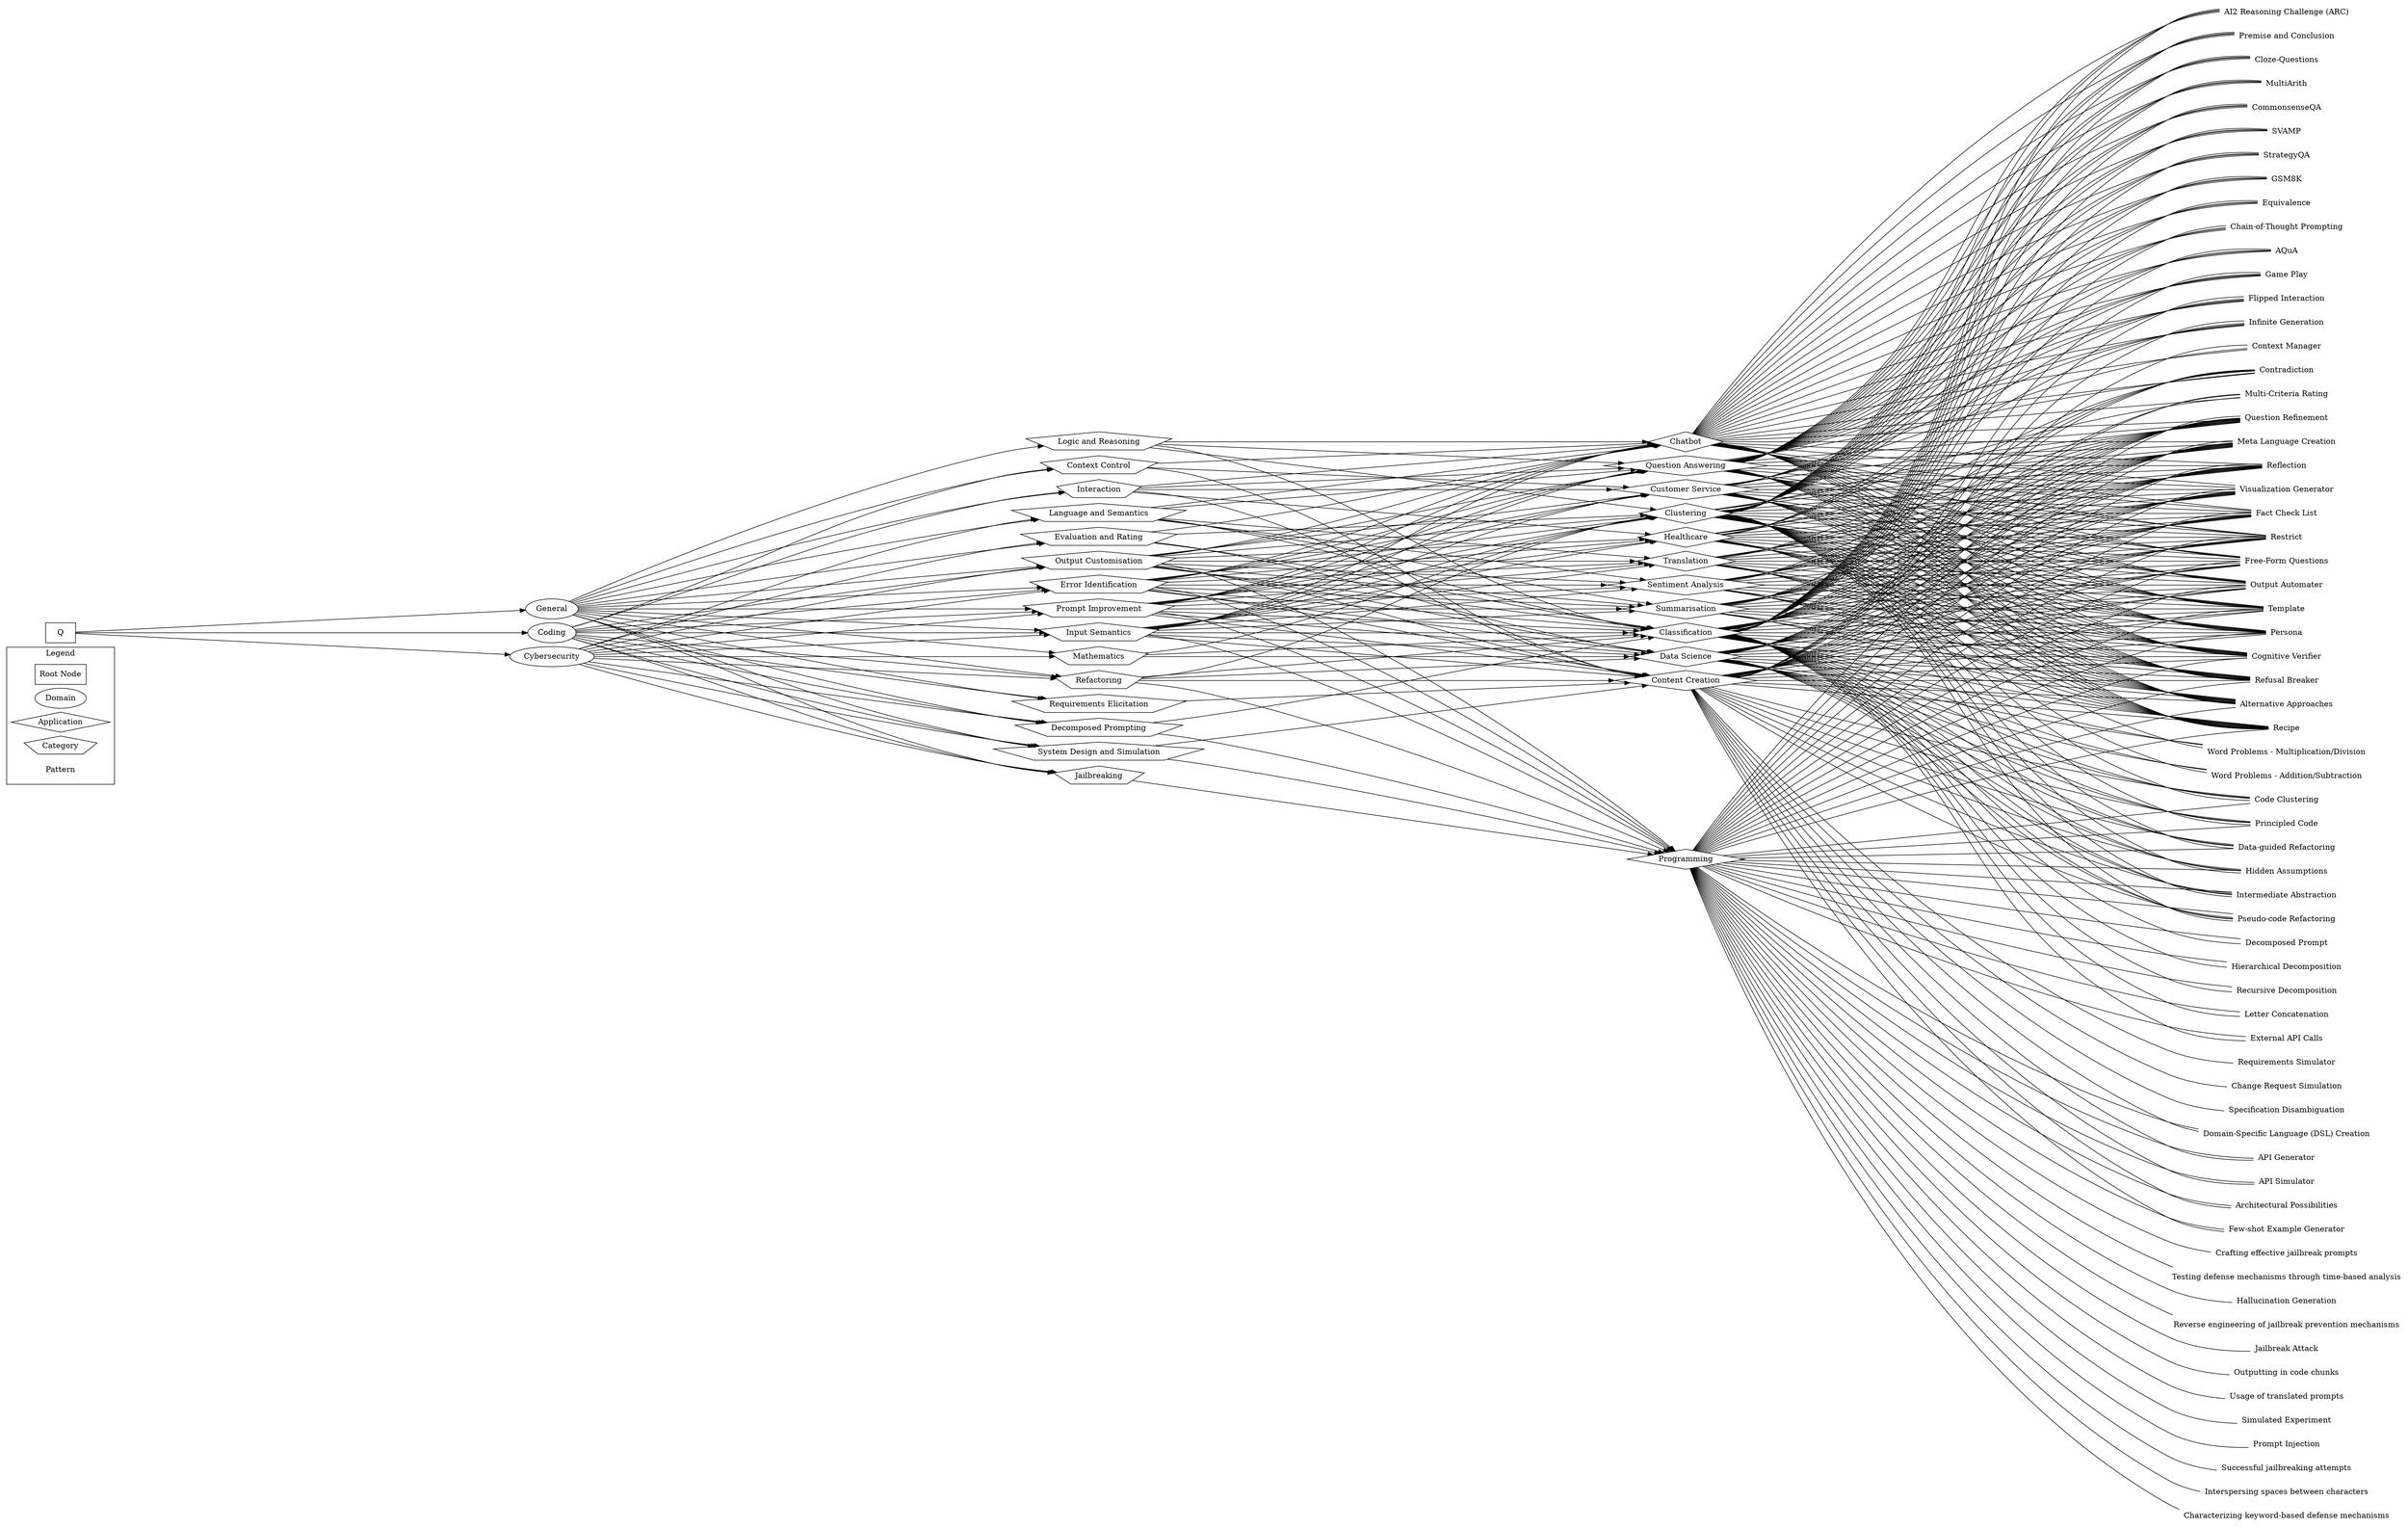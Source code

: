 digraph G {
nodesep="0.1";
rankdir=LR;
ranksep=10;
subgraph cluster_legend {
label=Legend;
rank=min;
shape=box;
Box [label="Root Node", shape=box];
Ellipse [label=Domain, shape=ellipse];
Diamond [label=Application, shape=diamond];
Pentagon [label=Category, shape=pentagon];
Plaintext [label=Pattern, shape=plaintext];
}

Q [label=Q, shape=box];
Coding [shape=ellipse];
Q -> Coding;
"Input Semantics" [shape=pentagon];
Coding -> "Input Semantics";
Chatbot [shape=diamond];
"Input Semantics" -> Chatbot;
"Multi-Criteria Rating" [shape=plaintext];
Chatbot -> "Multi-Criteria Rating"  [arrowhead=none];
"Cloze-Questions" [shape=plaintext];
Chatbot -> "Cloze-Questions"  [arrowhead=none];
MultiArith [shape=plaintext];
Chatbot -> MultiArith  [arrowhead=none];
CommonsenseQA [shape=plaintext];
Chatbot -> CommonsenseQA  [arrowhead=none];
"Infinite Generation" [shape=plaintext];
Chatbot -> "Infinite Generation"  [arrowhead=none];
"Question Refinement" [shape=plaintext];
Chatbot -> "Question Refinement"  [arrowhead=none];
Contradiction [shape=plaintext];
Chatbot -> Contradiction  [arrowhead=none];
"Meta Language Creation" [shape=plaintext];
Chatbot -> "Meta Language Creation"  [arrowhead=none];
"Context Manager" [shape=plaintext];
Chatbot -> "Context Manager"  [arrowhead=none];
SVAMP [shape=plaintext];
Chatbot -> SVAMP  [arrowhead=none];
StrategyQA [shape=plaintext];
Chatbot -> StrategyQA  [arrowhead=none];
Reflection [shape=plaintext];
Chatbot -> Reflection  [arrowhead=none];
"Visualization Generator" [shape=plaintext];
Chatbot -> "Visualization Generator"  [arrowhead=none];
GSM8K [shape=plaintext];
Chatbot -> GSM8K  [arrowhead=none];
"Fact Check List" [shape=plaintext];
Chatbot -> "Fact Check List"  [arrowhead=none];
Restrict [shape=plaintext];
Chatbot -> Restrict  [arrowhead=none];
"Free-Form Questions" [shape=plaintext];
Chatbot -> "Free-Form Questions"  [arrowhead=none];
Equivalence [shape=plaintext];
Chatbot -> Equivalence  [arrowhead=none];
"Output Automater" [shape=plaintext];
Chatbot -> "Output Automater"  [arrowhead=none];
"Chain-of-Thought Prompting" [shape=plaintext];
Chatbot -> "Chain-of-Thought Prompting"  [arrowhead=none];
AQuA [shape=plaintext];
Chatbot -> AQuA  [arrowhead=none];
"Game Play" [shape=plaintext];
Chatbot -> "Game Play"  [arrowhead=none];
Template [shape=plaintext];
Chatbot -> Template  [arrowhead=none];
Persona [shape=plaintext];
Chatbot -> Persona  [arrowhead=none];
"Cognitive Verifier" [shape=plaintext];
Chatbot -> "Cognitive Verifier"  [arrowhead=none];
"AI2 Reasoning Challenge (ARC)" [shape=plaintext];
Chatbot -> "AI2 Reasoning Challenge (ARC)"  [arrowhead=none];
"Refusal Breaker" [shape=plaintext];
Chatbot -> "Refusal Breaker"  [arrowhead=none];
"Alternative Approaches" [shape=plaintext];
Chatbot -> "Alternative Approaches"  [arrowhead=none];
"Flipped Interaction" [shape=plaintext];
Chatbot -> "Flipped Interaction"  [arrowhead=none];
"Premise and Conclusion" [shape=plaintext];
Chatbot -> "Premise and Conclusion"  [arrowhead=none];
Recipe [shape=plaintext];
Chatbot -> Recipe  [arrowhead=none];
Classification [shape=diamond];
"Input Semantics" -> Classification;
Classification -> "Multi-Criteria Rating"  [arrowhead=none];
Classification -> "Cloze-Questions"  [arrowhead=none];
Classification -> MultiArith  [arrowhead=none];
Classification -> CommonsenseQA  [arrowhead=none];
"Code Clustering" [shape=plaintext];
Classification -> "Code Clustering"  [arrowhead=none];
Classification -> "Question Refinement"  [arrowhead=none];
Classification -> Contradiction  [arrowhead=none];
"Principled Code" [shape=plaintext];
Classification -> "Principled Code"  [arrowhead=none];
Classification -> "Meta Language Creation"  [arrowhead=none];
Classification -> SVAMP  [arrowhead=none];
Classification -> StrategyQA  [arrowhead=none];
"Letter Concatenation" [shape=plaintext];
Classification -> "Letter Concatenation"  [arrowhead=none];
Classification -> Reflection  [arrowhead=none];
Classification -> "Visualization Generator"  [arrowhead=none];
"Word Problems - Addition/Subtraction" [shape=plaintext];
Classification -> "Word Problems - Addition/Subtraction"  [arrowhead=none];
"Data-guided Refactoring" [shape=plaintext];
Classification -> "Data-guided Refactoring"  [arrowhead=none];
Classification -> GSM8K  [arrowhead=none];
Classification -> "Fact Check List"  [arrowhead=none];
"External API Calls" [shape=plaintext];
Classification -> "External API Calls"  [arrowhead=none];
"Decomposed Prompt" [shape=plaintext];
Classification -> "Decomposed Prompt"  [arrowhead=none];
"Hidden Assumptions" [shape=plaintext];
Classification -> "Hidden Assumptions"  [arrowhead=none];
Classification -> Restrict  [arrowhead=none];
"Word Problems - Multiplication/Division" [shape=plaintext];
Classification -> "Word Problems - Multiplication/Division"  [arrowhead=none];
"Hierarchical Decomposition" [shape=plaintext];
Classification -> "Hierarchical Decomposition"  [arrowhead=none];
"Recursive Decomposition" [shape=plaintext];
Classification -> "Recursive Decomposition"  [arrowhead=none];
Classification -> "Free-Form Questions"  [arrowhead=none];
Classification -> Equivalence  [arrowhead=none];
"Intermediate Abstraction" [shape=plaintext];
Classification -> "Intermediate Abstraction"  [arrowhead=none];
Classification -> "Output Automater"  [arrowhead=none];
Classification -> "Chain-of-Thought Prompting"  [arrowhead=none];
"Pseudo-code Refactoring" [shape=plaintext];
Classification -> "Pseudo-code Refactoring"  [arrowhead=none];
Classification -> AQuA  [arrowhead=none];
Classification -> Template  [arrowhead=none];
Classification -> Persona  [arrowhead=none];
Classification -> "Cognitive Verifier"  [arrowhead=none];
Classification -> "AI2 Reasoning Challenge (ARC)"  [arrowhead=none];
Classification -> "Refusal Breaker"  [arrowhead=none];
Classification -> "Alternative Approaches"  [arrowhead=none];
Classification -> "Premise and Conclusion"  [arrowhead=none];
Classification -> Recipe  [arrowhead=none];
Clustering [shape=diamond];
"Input Semantics" -> Clustering;
Clustering -> "Multi-Criteria Rating"  [arrowhead=none];
Clustering -> "Cloze-Questions"  [arrowhead=none];
Clustering -> MultiArith  [arrowhead=none];
Clustering -> CommonsenseQA  [arrowhead=none];
Clustering -> "Code Clustering"  [arrowhead=none];
Clustering -> "Question Refinement"  [arrowhead=none];
Clustering -> "Principled Code"  [arrowhead=none];
Clustering -> "Meta Language Creation"  [arrowhead=none];
Clustering -> SVAMP  [arrowhead=none];
Clustering -> StrategyQA  [arrowhead=none];
Clustering -> Reflection  [arrowhead=none];
Clustering -> "Visualization Generator"  [arrowhead=none];
Clustering -> "Word Problems - Addition/Subtraction"  [arrowhead=none];
Clustering -> "Data-guided Refactoring"  [arrowhead=none];
Clustering -> GSM8K  [arrowhead=none];
Clustering -> "Fact Check List"  [arrowhead=none];
Clustering -> "Hidden Assumptions"  [arrowhead=none];
Clustering -> Restrict  [arrowhead=none];
Clustering -> "Word Problems - Multiplication/Division"  [arrowhead=none];
Clustering -> "Free-Form Questions"  [arrowhead=none];
Clustering -> Equivalence  [arrowhead=none];
Clustering -> "Intermediate Abstraction"  [arrowhead=none];
Clustering -> "Output Automater"  [arrowhead=none];
Clustering -> "Chain-of-Thought Prompting"  [arrowhead=none];
Clustering -> "Pseudo-code Refactoring"  [arrowhead=none];
Clustering -> AQuA  [arrowhead=none];
Clustering -> Template  [arrowhead=none];
Clustering -> Persona  [arrowhead=none];
Clustering -> "Cognitive Verifier"  [arrowhead=none];
Clustering -> "AI2 Reasoning Challenge (ARC)"  [arrowhead=none];
Clustering -> "Refusal Breaker"  [arrowhead=none];
Clustering -> "Alternative Approaches"  [arrowhead=none];
Clustering -> "Premise and Conclusion"  [arrowhead=none];
Clustering -> Recipe  [arrowhead=none];
"Content Creation" [shape=diamond];
"Input Semantics" -> "Content Creation";
"Architectural Possibilities" [shape=plaintext];
"Content Creation" -> "Architectural Possibilities"  [arrowhead=none];
"Specification Disambiguation" [shape=plaintext];
"Content Creation" -> "Specification Disambiguation"  [arrowhead=none];
"Content Creation" -> "Code Clustering"  [arrowhead=none];
"Content Creation" -> "Infinite Generation"  [arrowhead=none];
"Content Creation" -> "Question Refinement"  [arrowhead=none];
"Requirements Simulator" [shape=plaintext];
"Content Creation" -> "Requirements Simulator"  [arrowhead=none];
"Content Creation" -> "Principled Code"  [arrowhead=none];
"Content Creation" -> "Meta Language Creation"  [arrowhead=none];
"Content Creation" -> "Context Manager"  [arrowhead=none];
"Change Request Simulation" [shape=plaintext];
"Content Creation" -> "Change Request Simulation"  [arrowhead=none];
"Few-shot Example Generator" [shape=plaintext];
"Content Creation" -> "Few-shot Example Generator"  [arrowhead=none];
"Content Creation" -> Reflection  [arrowhead=none];
"Content Creation" -> "Visualization Generator"  [arrowhead=none];
"Content Creation" -> "Data-guided Refactoring"  [arrowhead=none];
"Content Creation" -> "Fact Check List"  [arrowhead=none];
"Content Creation" -> "Hidden Assumptions"  [arrowhead=none];
"Content Creation" -> Restrict  [arrowhead=none];
"Content Creation" -> "Free-Form Questions"  [arrowhead=none];
"Content Creation" -> "Intermediate Abstraction"  [arrowhead=none];
"Content Creation" -> "Output Automater"  [arrowhead=none];
"Content Creation" -> "Pseudo-code Refactoring"  [arrowhead=none];
"Content Creation" -> "Game Play"  [arrowhead=none];
"Domain-Specific Language (DSL) Creation" [shape=plaintext];
"Content Creation" -> "Domain-Specific Language (DSL) Creation"  [arrowhead=none];
"Content Creation" -> Template  [arrowhead=none];
"API Generator" [shape=plaintext];
"Content Creation" -> "API Generator"  [arrowhead=none];
"Content Creation" -> Persona  [arrowhead=none];
"Content Creation" -> "Cognitive Verifier"  [arrowhead=none];
"Content Creation" -> "Refusal Breaker"  [arrowhead=none];
"API Simulator" [shape=plaintext];
"Content Creation" -> "API Simulator"  [arrowhead=none];
"Content Creation" -> "Alternative Approaches"  [arrowhead=none];
"Content Creation" -> "Flipped Interaction"  [arrowhead=none];
"Content Creation" -> Recipe  [arrowhead=none];
"Customer Service" [shape=diamond];
"Input Semantics" -> "Customer Service";
"Customer Service" -> "Meta Language Creation"  [arrowhead=none];
"Customer Service" -> "Context Manager"  [arrowhead=none];
"Customer Service" -> "Game Play"  [arrowhead=none];
"Customer Service" -> Template  [arrowhead=none];
"Customer Service" -> Reflection  [arrowhead=none];
"Customer Service" -> Persona  [arrowhead=none];
"Customer Service" -> "Visualization Generator"  [arrowhead=none];
"Customer Service" -> Restrict  [arrowhead=none];
"Customer Service" -> "Cognitive Verifier"  [arrowhead=none];
"Customer Service" -> "Infinite Generation"  [arrowhead=none];
"Customer Service" -> "Question Refinement"  [arrowhead=none];
"Customer Service" -> "Refusal Breaker"  [arrowhead=none];
"Customer Service" -> "Alternative Approaches"  [arrowhead=none];
"Customer Service" -> "Flipped Interaction"  [arrowhead=none];
"Customer Service" -> "Fact Check List"  [arrowhead=none];
"Customer Service" -> "Free-Form Questions"  [arrowhead=none];
"Customer Service" -> Recipe  [arrowhead=none];
"Customer Service" -> "Output Automater"  [arrowhead=none];
"Data Science" [shape=diamond];
"Input Semantics" -> "Data Science";
"Data Science" -> "Multi-Criteria Rating"  [arrowhead=none];
"Data Science" -> "Code Clustering"  [arrowhead=none];
"Data Science" -> "Question Refinement"  [arrowhead=none];
"Data Science" -> "Principled Code"  [arrowhead=none];
"Data Science" -> "Meta Language Creation"  [arrowhead=none];
"Data Science" -> Reflection  [arrowhead=none];
"Data Science" -> "Visualization Generator"  [arrowhead=none];
"Data Science" -> "Word Problems - Addition/Subtraction"  [arrowhead=none];
"Data Science" -> "Data-guided Refactoring"  [arrowhead=none];
"Data Science" -> "Fact Check List"  [arrowhead=none];
"Data Science" -> "Hidden Assumptions"  [arrowhead=none];
"Data Science" -> Restrict  [arrowhead=none];
"Data Science" -> "Word Problems - Multiplication/Division"  [arrowhead=none];
"Data Science" -> "Free-Form Questions"  [arrowhead=none];
"Data Science" -> "Intermediate Abstraction"  [arrowhead=none];
"Data Science" -> "Output Automater"  [arrowhead=none];
"Data Science" -> "Pseudo-code Refactoring"  [arrowhead=none];
"Data Science" -> Template  [arrowhead=none];
"Data Science" -> Persona  [arrowhead=none];
"Data Science" -> "Cognitive Verifier"  [arrowhead=none];
"Data Science" -> "Refusal Breaker"  [arrowhead=none];
"Data Science" -> "Alternative Approaches"  [arrowhead=none];
"Data Science" -> Recipe  [arrowhead=none];
Healthcare [shape=diamond];
"Input Semantics" -> Healthcare;
Healthcare -> "Meta Language Creation"  [arrowhead=none];
Healthcare -> "Game Play"  [arrowhead=none];
Healthcare -> Template  [arrowhead=none];
Healthcare -> Reflection  [arrowhead=none];
Healthcare -> Persona  [arrowhead=none];
Healthcare -> "Visualization Generator"  [arrowhead=none];
Healthcare -> Restrict  [arrowhead=none];
Healthcare -> "Cognitive Verifier"  [arrowhead=none];
Healthcare -> "Infinite Generation"  [arrowhead=none];
Healthcare -> "Question Refinement"  [arrowhead=none];
Healthcare -> "Refusal Breaker"  [arrowhead=none];
Healthcare -> "Alternative Approaches"  [arrowhead=none];
Healthcare -> "Flipped Interaction"  [arrowhead=none];
Healthcare -> "Fact Check List"  [arrowhead=none];
Healthcare -> "Free-Form Questions"  [arrowhead=none];
Healthcare -> Recipe  [arrowhead=none];
Healthcare -> "Output Automater"  [arrowhead=none];
Programming [shape=diamond];
"Input Semantics" -> Programming;
Programming -> "Architectural Possibilities"  [arrowhead=none];
"Successful jailbreaking attempts" [shape=plaintext];
Programming -> "Successful jailbreaking attempts"  [arrowhead=none];
"Interspersing spaces between characters" [shape=plaintext];
Programming -> "Interspersing spaces between characters"  [arrowhead=none];
Programming -> "Code Clustering"  [arrowhead=none];
"Characterizing keyword-based defense mechanisms" [shape=plaintext];
Programming -> "Characterizing keyword-based defense mechanisms"  [arrowhead=none];
Programming -> "Question Refinement"  [arrowhead=none];
"Crafting effective jailbreak prompts" [shape=plaintext];
Programming -> "Crafting effective jailbreak prompts"  [arrowhead=none];
"Testing defense mechanisms through time-based analysis" [shape=plaintext];
Programming -> "Testing defense mechanisms through time-based analysis"  [arrowhead=none];
Programming -> "Principled Code"  [arrowhead=none];
Programming -> "Meta Language Creation"  [arrowhead=none];
"Hallucination Generation" [shape=plaintext];
Programming -> "Hallucination Generation"  [arrowhead=none];
Programming -> "Few-shot Example Generator"  [arrowhead=none];
"Reverse engineering of jailbreak prevention mechanisms" [shape=plaintext];
Programming -> "Reverse engineering of jailbreak prevention mechanisms"  [arrowhead=none];
Programming -> "Letter Concatenation"  [arrowhead=none];
Programming -> Reflection  [arrowhead=none];
Programming -> "Visualization Generator"  [arrowhead=none];
Programming -> "Data-guided Refactoring"  [arrowhead=none];
Programming -> "External API Calls"  [arrowhead=none];
Programming -> "Fact Check List"  [arrowhead=none];
Programming -> "Decomposed Prompt"  [arrowhead=none];
Programming -> "Hidden Assumptions"  [arrowhead=none];
Programming -> Restrict  [arrowhead=none];
Programming -> "Hierarchical Decomposition"  [arrowhead=none];
Programming -> "Recursive Decomposition"  [arrowhead=none];
Programming -> "Free-Form Questions"  [arrowhead=none];
"Jailbreak Attack" [shape=plaintext];
Programming -> "Jailbreak Attack"  [arrowhead=none];
Programming -> "Intermediate Abstraction"  [arrowhead=none];
Programming -> "Output Automater"  [arrowhead=none];
"Outputting in code chunks" [shape=plaintext];
Programming -> "Outputting in code chunks"  [arrowhead=none];
"Usage of translated prompts" [shape=plaintext];
Programming -> "Usage of translated prompts"  [arrowhead=none];
Programming -> "Pseudo-code Refactoring"  [arrowhead=none];
Programming -> "Domain-Specific Language (DSL) Creation"  [arrowhead=none];
Programming -> Template  [arrowhead=none];
Programming -> "API Generator"  [arrowhead=none];
Programming -> Persona  [arrowhead=none];
Programming -> "Cognitive Verifier"  [arrowhead=none];
"Simulated Experiment" [shape=plaintext];
Programming -> "Simulated Experiment"  [arrowhead=none];
"Prompt Injection" [shape=plaintext];
Programming -> "Prompt Injection"  [arrowhead=none];
Programming -> "Refusal Breaker"  [arrowhead=none];
Programming -> "API Simulator"  [arrowhead=none];
Programming -> "Alternative Approaches"  [arrowhead=none];
Programming -> Recipe  [arrowhead=none];
"Question Answering" [shape=diamond];
"Input Semantics" -> "Question Answering";
"Question Answering" -> "Cloze-Questions"  [arrowhead=none];
"Question Answering" -> MultiArith  [arrowhead=none];
"Question Answering" -> CommonsenseQA  [arrowhead=none];
"Question Answering" -> "Infinite Generation"  [arrowhead=none];
"Question Answering" -> "Question Refinement"  [arrowhead=none];
"Question Answering" -> Contradiction  [arrowhead=none];
"Question Answering" -> "Meta Language Creation"  [arrowhead=none];
"Question Answering" -> SVAMP  [arrowhead=none];
"Question Answering" -> StrategyQA  [arrowhead=none];
"Question Answering" -> Reflection  [arrowhead=none];
"Question Answering" -> "Visualization Generator"  [arrowhead=none];
"Question Answering" -> GSM8K  [arrowhead=none];
"Question Answering" -> "Fact Check List"  [arrowhead=none];
"Question Answering" -> Restrict  [arrowhead=none];
"Question Answering" -> "Free-Form Questions"  [arrowhead=none];
"Question Answering" -> Equivalence  [arrowhead=none];
"Question Answering" -> "Output Automater"  [arrowhead=none];
"Question Answering" -> "Chain-of-Thought Prompting"  [arrowhead=none];
"Question Answering" -> AQuA  [arrowhead=none];
"Question Answering" -> "Game Play"  [arrowhead=none];
"Question Answering" -> Template  [arrowhead=none];
"Question Answering" -> Persona  [arrowhead=none];
"Question Answering" -> "Cognitive Verifier"  [arrowhead=none];
"Question Answering" -> "AI2 Reasoning Challenge (ARC)"  [arrowhead=none];
"Question Answering" -> "Refusal Breaker"  [arrowhead=none];
"Question Answering" -> "Alternative Approaches"  [arrowhead=none];
"Question Answering" -> "Flipped Interaction"  [arrowhead=none];
"Question Answering" -> "Premise and Conclusion"  [arrowhead=none];
"Question Answering" -> Recipe  [arrowhead=none];
"Sentiment Analysis" [shape=diamond];
"Input Semantics" -> "Sentiment Analysis";
"Sentiment Analysis" -> "Meta Language Creation"  [arrowhead=none];
"Sentiment Analysis" -> Template  [arrowhead=none];
"Sentiment Analysis" -> Reflection  [arrowhead=none];
"Sentiment Analysis" -> Persona  [arrowhead=none];
"Sentiment Analysis" -> "Visualization Generator"  [arrowhead=none];
"Sentiment Analysis" -> Restrict  [arrowhead=none];
"Sentiment Analysis" -> "Cognitive Verifier"  [arrowhead=none];
"Sentiment Analysis" -> "Question Refinement"  [arrowhead=none];
"Sentiment Analysis" -> "Refusal Breaker"  [arrowhead=none];
"Sentiment Analysis" -> "Alternative Approaches"  [arrowhead=none];
"Sentiment Analysis" -> Contradiction  [arrowhead=none];
"Sentiment Analysis" -> "Fact Check List"  [arrowhead=none];
"Sentiment Analysis" -> "Free-Form Questions"  [arrowhead=none];
"Sentiment Analysis" -> Recipe  [arrowhead=none];
"Sentiment Analysis" -> "Output Automater"  [arrowhead=none];
Summarisation [shape=diamond];
"Input Semantics" -> Summarisation;
Summarisation -> "Meta Language Creation"  [arrowhead=none];
Summarisation -> Template  [arrowhead=none];
Summarisation -> Reflection  [arrowhead=none];
Summarisation -> Persona  [arrowhead=none];
Summarisation -> "Visualization Generator"  [arrowhead=none];
Summarisation -> Restrict  [arrowhead=none];
Summarisation -> "Cognitive Verifier"  [arrowhead=none];
Summarisation -> "Question Refinement"  [arrowhead=none];
Summarisation -> "Refusal Breaker"  [arrowhead=none];
Summarisation -> "Alternative Approaches"  [arrowhead=none];
Summarisation -> Contradiction  [arrowhead=none];
Summarisation -> "Fact Check List"  [arrowhead=none];
Summarisation -> "Free-Form Questions"  [arrowhead=none];
Summarisation -> Recipe  [arrowhead=none];
Summarisation -> "Output Automater"  [arrowhead=none];
Translation [shape=diamond];
"Input Semantics" -> Translation;
Translation -> "Meta Language Creation"  [arrowhead=none];
Translation -> Template  [arrowhead=none];
Translation -> Reflection  [arrowhead=none];
Translation -> Persona  [arrowhead=none];
Translation -> "Visualization Generator"  [arrowhead=none];
Translation -> Restrict  [arrowhead=none];
Translation -> "Cognitive Verifier"  [arrowhead=none];
Translation -> "Question Refinement"  [arrowhead=none];
Translation -> "Refusal Breaker"  [arrowhead=none];
Translation -> "Alternative Approaches"  [arrowhead=none];
Translation -> Contradiction  [arrowhead=none];
Translation -> "Fact Check List"  [arrowhead=none];
Translation -> "Free-Form Questions"  [arrowhead=none];
Translation -> Recipe  [arrowhead=none];
Translation -> "Output Automater"  [arrowhead=none];
"Output Customisation" [shape=pentagon];
Coding -> "Output Customisation";
"Output Customisation" -> Chatbot;
"Output Customisation" -> Classification;
"Output Customisation" -> Clustering;
"Output Customisation" -> "Content Creation";
"Output Customisation" -> "Customer Service";
"Output Customisation" -> "Data Science";
"Output Customisation" -> Healthcare;
"Output Customisation" -> Programming;
"Output Customisation" -> "Question Answering";
"Output Customisation" -> "Sentiment Analysis";
"Output Customisation" -> Summarisation;
"Output Customisation" -> Translation;
"Error Identification" [shape=pentagon];
Coding -> "Error Identification";
"Error Identification" -> Chatbot;
"Error Identification" -> Classification;
"Error Identification" -> Clustering;
"Error Identification" -> "Content Creation";
"Error Identification" -> "Customer Service";
"Error Identification" -> "Data Science";
"Error Identification" -> Healthcare;
"Error Identification" -> Programming;
"Error Identification" -> "Question Answering";
"Error Identification" -> "Sentiment Analysis";
"Error Identification" -> Summarisation;
"Error Identification" -> Translation;
"Prompt Improvement" [shape=pentagon];
Coding -> "Prompt Improvement";
"Prompt Improvement" -> Chatbot;
"Prompt Improvement" -> Classification;
"Prompt Improvement" -> Clustering;
"Prompt Improvement" -> "Content Creation";
"Prompt Improvement" -> "Customer Service";
"Prompt Improvement" -> "Data Science";
"Prompt Improvement" -> Healthcare;
"Prompt Improvement" -> Programming;
"Prompt Improvement" -> "Question Answering";
"Prompt Improvement" -> "Sentiment Analysis";
"Prompt Improvement" -> Summarisation;
"Prompt Improvement" -> Translation;
Refactoring [shape=pentagon];
Coding -> Refactoring;
Refactoring -> Classification;
Refactoring -> Clustering;
Refactoring -> "Content Creation";
Refactoring -> "Data Science";
Refactoring -> Programming;
Interaction [shape=pentagon];
Coding -> Interaction;
Interaction -> Chatbot;
Interaction -> "Content Creation";
Interaction -> "Customer Service";
Interaction -> Healthcare;
Interaction -> "Question Answering";
"Context Control" [shape=pentagon];
Coding -> "Context Control";
"Context Control" -> Chatbot;
"Context Control" -> "Content Creation";
"Context Control" -> "Customer Service";
"Requirements Elicitation" [shape=pentagon];
Coding -> "Requirements Elicitation";
"Requirements Elicitation" -> "Content Creation";
"System Design and Simulation" [shape=pentagon];
Coding -> "System Design and Simulation";
"System Design and Simulation" -> "Content Creation";
"System Design and Simulation" -> Programming;
Jailbreaking [shape=pentagon];
Coding -> Jailbreaking;
Jailbreaking -> Programming;
"Decomposed Prompting" [shape=pentagon];
Coding -> "Decomposed Prompting";
"Decomposed Prompting" -> Classification;
"Decomposed Prompting" -> Programming;
Cybersecurity [shape=ellipse];
Q -> Cybersecurity;
Cybersecurity -> "Input Semantics";
Cybersecurity -> "Output Customisation";
Cybersecurity -> "Error Identification";
Cybersecurity -> "Prompt Improvement";
Cybersecurity -> Refactoring;
Mathematics [shape=pentagon];
Cybersecurity -> Mathematics;
Mathematics -> Classification;
Mathematics -> Clustering;
Mathematics -> "Data Science";
"Evaluation and Rating" [shape=pentagon];
Cybersecurity -> "Evaluation and Rating";
"Evaluation and Rating" -> Chatbot;
"Evaluation and Rating" -> Classification;
"Evaluation and Rating" -> Clustering;
"Evaluation and Rating" -> "Data Science";
Cybersecurity -> "System Design and Simulation";
Cybersecurity -> Jailbreaking;
Cybersecurity -> "Decomposed Prompting";
"Language and Semantics" [shape=pentagon];
Cybersecurity -> "Language and Semantics";
"Language and Semantics" -> Chatbot;
"Language and Semantics" -> Classification;
"Language and Semantics" -> "Question Answering";
"Language and Semantics" -> "Sentiment Analysis";
"Language and Semantics" -> Summarisation;
"Language and Semantics" -> Translation;
General [shape=ellipse];
Q -> General;
General -> "Input Semantics";
General -> "Output Customisation";
General -> "Error Identification";
General -> "Prompt Improvement";
General -> Interaction;
General -> "Context Control";
"Logic and Reasoning" [shape=pentagon];
General -> "Logic and Reasoning";
"Logic and Reasoning" -> Chatbot;
"Logic and Reasoning" -> Classification;
"Logic and Reasoning" -> Clustering;
"Logic and Reasoning" -> "Question Answering";
General -> "Language and Semantics";
General -> "Evaluation and Rating";
General -> Refactoring;
General -> Mathematics;
General -> "Decomposed Prompting";
General -> "Requirements Elicitation";
General -> "System Design and Simulation";
General -> Jailbreaking;
}
